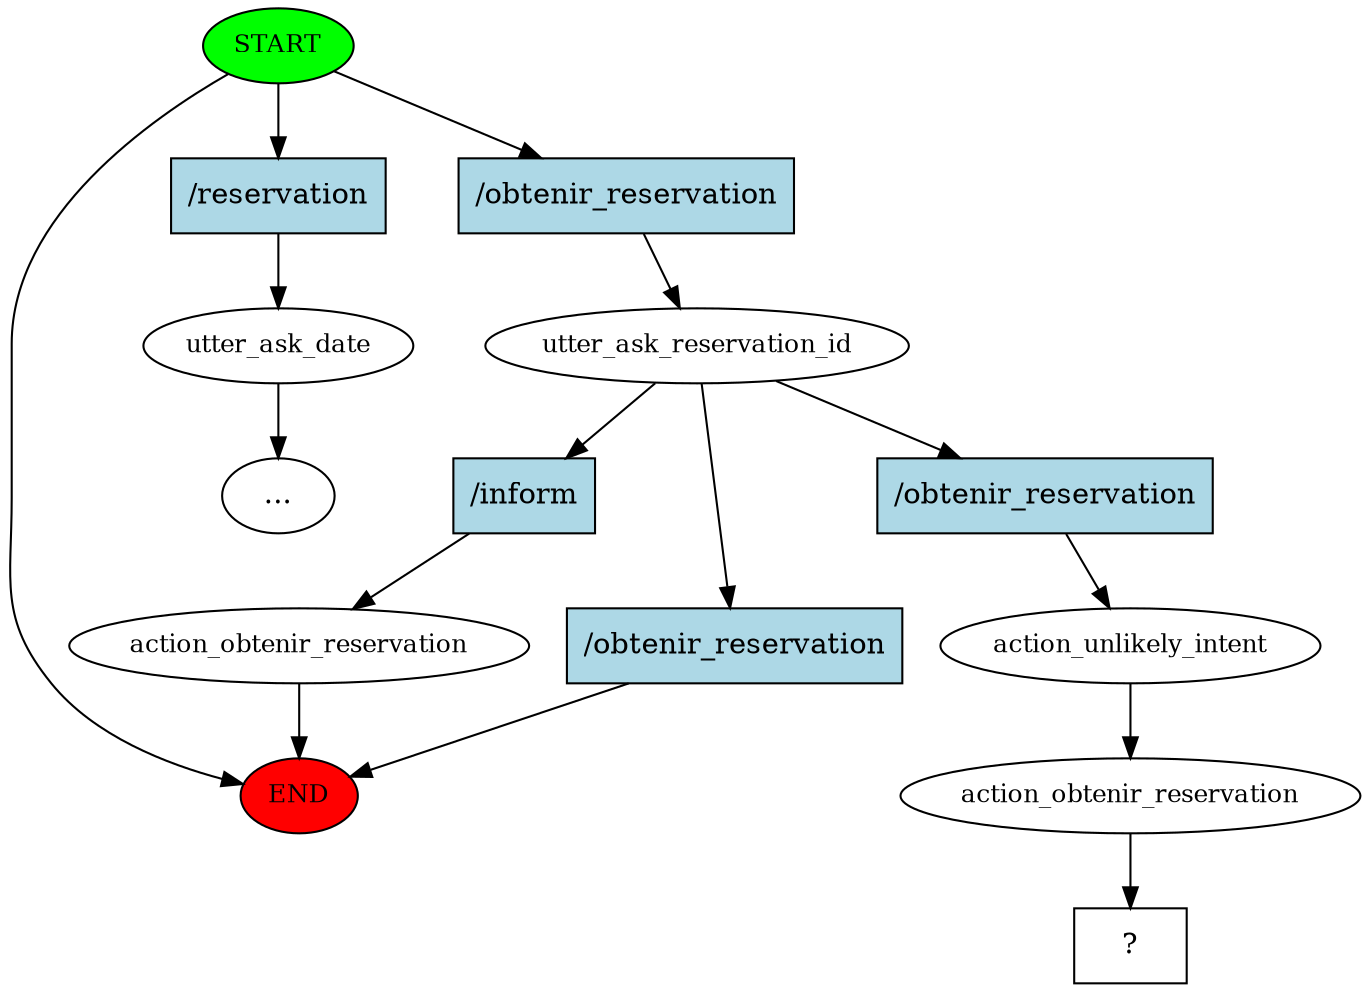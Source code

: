 digraph  {
0 [class="start active", fillcolor=green, fontsize=12, label=START, style=filled];
"-1" [class=end, fillcolor=red, fontsize=12, label=END, style=filled];
1 [class="", fontsize=12, label=utter_ask_date];
"-4" [class=ellipsis, label="..."];
3 [class=active, fontsize=12, label=utter_ask_reservation_id];
4 [class="", fontsize=12, label=action_obtenir_reservation];
7 [class=active, fontsize=12, label=action_unlikely_intent];
8 [class=active, fontsize=12, label=action_obtenir_reservation];
9 [class="intent dashed active", label="  ?  ", shape=rect];
10 [class=intent, fillcolor=lightblue, label="/reservation", shape=rect, style=filled];
11 [class="intent active", fillcolor=lightblue, label="/obtenir_reservation", shape=rect, style=filled];
12 [class=intent, fillcolor=lightblue, label="/inform", shape=rect, style=filled];
13 [class=intent, fillcolor=lightblue, label="/obtenir_reservation", shape=rect, style=filled];
14 [class="intent active", fillcolor=lightblue, label="/obtenir_reservation", shape=rect, style=filled];
0 -> "-1"  [class="", key=NONE, label=""];
0 -> 10  [class="", key=0];
0 -> 11  [class=active, key=0];
1 -> "-4"  [class="", key=NONE, label=""];
3 -> 12  [class="", key=0];
3 -> 13  [class="", key=0];
3 -> 14  [class=active, key=0];
4 -> "-1"  [class="", key=NONE, label=""];
7 -> 8  [class=active, key=NONE, label=""];
8 -> 9  [class=active, key=NONE, label=""];
10 -> 1  [class="", key=0];
11 -> 3  [class=active, key=0];
12 -> 4  [class="", key=0];
13 -> "-1"  [class="", key=0];
14 -> 7  [class=active, key=0];
}

